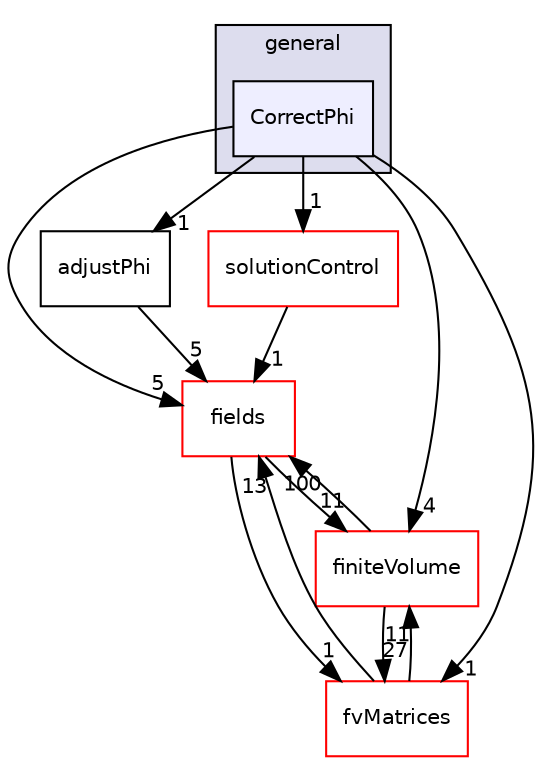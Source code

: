 digraph "src/finiteVolume/cfdTools/general/CorrectPhi" {
  bgcolor=transparent;
  compound=true
  node [ fontsize="10", fontname="Helvetica"];
  edge [ labelfontsize="10", labelfontname="Helvetica"];
  subgraph clusterdir_c5259e3096ae0265e0b8b287024f0a94 {
    graph [ bgcolor="#ddddee", pencolor="black", label="general" fontname="Helvetica", fontsize="10", URL="dir_c5259e3096ae0265e0b8b287024f0a94.html"]
  dir_6f4bfd6e4989f6e5a90dd2f053d4804b [shape=box, label="CorrectPhi", style="filled", fillcolor="#eeeeff", pencolor="black", URL="dir_6f4bfd6e4989f6e5a90dd2f053d4804b.html"];
  }
  dir_25ab4a83a983f7bb7a38b7f63bb141b7 [shape=box label="fields" color="red" URL="dir_25ab4a83a983f7bb7a38b7f63bb141b7.html"];
  dir_2ea871e4defbdbd60808750cae643c63 [shape=box label="finiteVolume" color="red" URL="dir_2ea871e4defbdbd60808750cae643c63.html"];
  dir_b649eb2a14c57dc8823306833936b196 [shape=box label="adjustPhi" URL="dir_b649eb2a14c57dc8823306833936b196.html"];
  dir_e111b7571eb84571841d37972aec8430 [shape=box label="solutionControl" color="red" URL="dir_e111b7571eb84571841d37972aec8430.html"];
  dir_5d57e3901430bcc99a7ddac11a899224 [shape=box label="fvMatrices" color="red" URL="dir_5d57e3901430bcc99a7ddac11a899224.html"];
  dir_6f4bfd6e4989f6e5a90dd2f053d4804b->dir_25ab4a83a983f7bb7a38b7f63bb141b7 [headlabel="5", labeldistance=1.5 headhref="dir_000900_000931.html"];
  dir_6f4bfd6e4989f6e5a90dd2f053d4804b->dir_2ea871e4defbdbd60808750cae643c63 [headlabel="4", labeldistance=1.5 headhref="dir_000900_001053.html"];
  dir_6f4bfd6e4989f6e5a90dd2f053d4804b->dir_b649eb2a14c57dc8823306833936b196 [headlabel="1", labeldistance=1.5 headhref="dir_000900_000898.html"];
  dir_6f4bfd6e4989f6e5a90dd2f053d4804b->dir_e111b7571eb84571841d37972aec8430 [headlabel="1", labeldistance=1.5 headhref="dir_000900_000914.html"];
  dir_6f4bfd6e4989f6e5a90dd2f053d4804b->dir_5d57e3901430bcc99a7ddac11a899224 [headlabel="1", labeldistance=1.5 headhref="dir_000900_001106.html"];
  dir_25ab4a83a983f7bb7a38b7f63bb141b7->dir_2ea871e4defbdbd60808750cae643c63 [headlabel="11", labeldistance=1.5 headhref="dir_000931_001053.html"];
  dir_25ab4a83a983f7bb7a38b7f63bb141b7->dir_5d57e3901430bcc99a7ddac11a899224 [headlabel="1", labeldistance=1.5 headhref="dir_000931_001106.html"];
  dir_2ea871e4defbdbd60808750cae643c63->dir_25ab4a83a983f7bb7a38b7f63bb141b7 [headlabel="100", labeldistance=1.5 headhref="dir_001053_000931.html"];
  dir_2ea871e4defbdbd60808750cae643c63->dir_5d57e3901430bcc99a7ddac11a899224 [headlabel="27", labeldistance=1.5 headhref="dir_001053_001106.html"];
  dir_b649eb2a14c57dc8823306833936b196->dir_25ab4a83a983f7bb7a38b7f63bb141b7 [headlabel="5", labeldistance=1.5 headhref="dir_000898_000931.html"];
  dir_e111b7571eb84571841d37972aec8430->dir_25ab4a83a983f7bb7a38b7f63bb141b7 [headlabel="1", labeldistance=1.5 headhref="dir_000914_000931.html"];
  dir_5d57e3901430bcc99a7ddac11a899224->dir_25ab4a83a983f7bb7a38b7f63bb141b7 [headlabel="13", labeldistance=1.5 headhref="dir_001106_000931.html"];
  dir_5d57e3901430bcc99a7ddac11a899224->dir_2ea871e4defbdbd60808750cae643c63 [headlabel="11", labeldistance=1.5 headhref="dir_001106_001053.html"];
}
